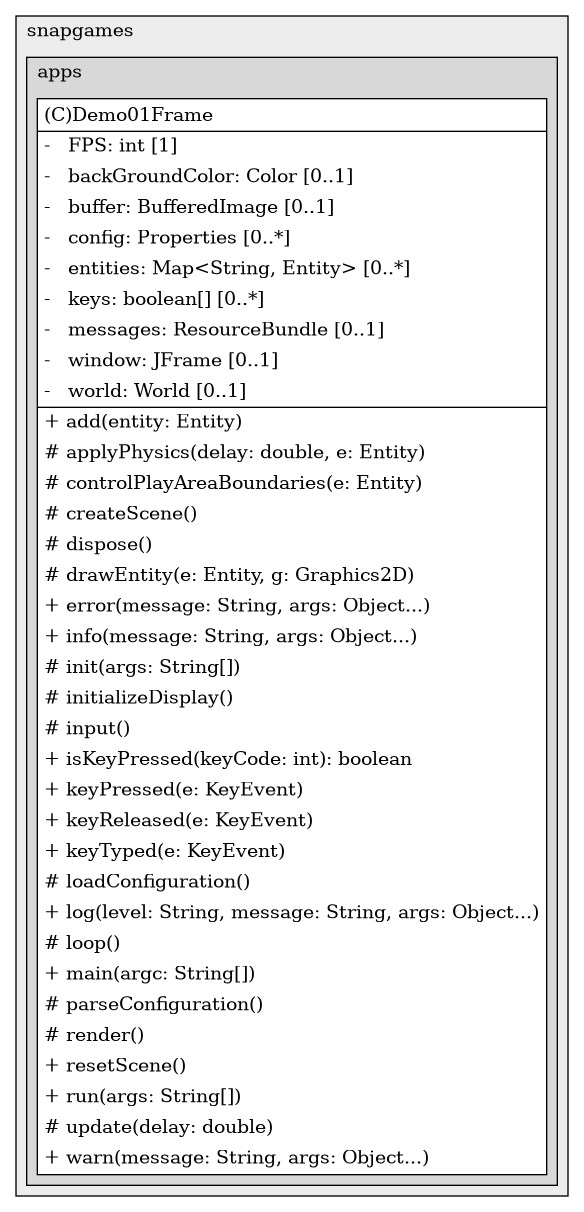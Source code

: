 @startuml

/' diagram meta data start
config=StructureConfiguration;
{
  "projectClassification": {
    "searchMode": "OpenProject", // OpenProject, AllProjects
    "includedProjects": "",
    "pathEndKeywords": "*.impl",
    "isClientPath": "",
    "isClientName": "",
    "isTestPath": "",
    "isTestName": "",
    "isMappingPath": "",
    "isMappingName": "",
    "isDataAccessPath": "",
    "isDataAccessName": "",
    "isDataStructurePath": "",
    "isDataStructureName": "",
    "isInterfaceStructuresPath": "",
    "isInterfaceStructuresName": "",
    "isEntryPointPath": "",
    "isEntryPointName": "",
    "treatFinalFieldsAsMandatory": false
  },
  "graphRestriction": {
    "classPackageExcludeFilter": "",
    "classPackageIncludeFilter": "com.snapgames.apps",
    "classNameExcludeFilter": "",
    "classNameIncludeFilter": "",
    "methodNameExcludeFilter": "",
    "methodNameIncludeFilter": "",
    "removeByInheritance": "", // inheritance/annotation based filtering is done in a second step
    "removeByAnnotation": "",
    "removeByClassPackage": "", // cleanup the graph after inheritance/annotation based filtering is done
    "removeByClassName": "",
    "cutMappings": false,
    "cutEnum": true,
    "cutTests": true,
    "cutClient": true,
    "cutDataAccess": true,
    "cutInterfaceStructures": true,
    "cutDataStructures": true,
    "cutGetterAndSetter": true,
    "cutConstructors": true
  },
  "graphTraversal": {
    "forwardDepth": 3,
    "backwardDepth": 3,
    "classPackageExcludeFilter": "",
    "classPackageIncludeFilter": "",
    "classNameExcludeFilter": "",
    "classNameIncludeFilter": "",
    "methodNameExcludeFilter": "",
    "methodNameIncludeFilter": "",
    "hideMappings": false,
    "hideDataStructures": false,
    "hidePrivateMethods": true,
    "hideInterfaceCalls": true, // indirection: implementation -> interface (is hidden) -> implementation
    "onlyShowApplicationEntryPoints": false, // root node is included
    "useMethodCallsForStructureDiagram": "ForwardOnly" // ForwardOnly, BothDirections, No
  },
  "details": {
    "aggregation": "GroupByClass", // ByClass, GroupByClass, None
    "showClassGenericTypes": true,
    "showMethods": true,
    "showMethodParameterNames": true,
    "showMethodParameterTypes": true,
    "showMethodReturnType": true,
    "showPackageLevels": 2,
    "showDetailedClassStructure": true
  },
  "rootClass": "com.snapgames.apps.Demo01Frame",
  "extensionCallbackMethod": "" // qualified.class.name#methodName - signature: public static String method(String)
}
diagram meta data end '/



digraph g {
    rankdir="TB"
    splines=polyline
    

'nodes 
subgraph cluster_229871927 { 
   	label=snapgames
	labeljust=l
	fillcolor="#ececec"
	style=filled
   
   subgraph cluster_1500486857 { 
   	label=apps
	labeljust=l
	fillcolor="#d8d8d8"
	style=filled
   
   Demo01Frame2012618538[
	label=<<TABLE BORDER="1" CELLBORDER="0" CELLPADDING="4" CELLSPACING="0">
<TR><TD ALIGN="LEFT" >(C)Demo01Frame</TD></TR>
<HR/>
<TR><TD ALIGN="LEFT" >-   FPS: int [1]</TD></TR>
<TR><TD ALIGN="LEFT" >-   backGroundColor: Color [0..1]</TD></TR>
<TR><TD ALIGN="LEFT" >-   buffer: BufferedImage [0..1]</TD></TR>
<TR><TD ALIGN="LEFT" >-   config: Properties [0..*]</TD></TR>
<TR><TD ALIGN="LEFT" >-   entities: Map&lt;String, Entity&gt; [0..*]</TD></TR>
<TR><TD ALIGN="LEFT" >-   keys: boolean[] [0..*]</TD></TR>
<TR><TD ALIGN="LEFT" >-   messages: ResourceBundle [0..1]</TD></TR>
<TR><TD ALIGN="LEFT" >-   window: JFrame [0..1]</TD></TR>
<TR><TD ALIGN="LEFT" >-   world: World [0..1]</TD></TR>
<HR/>
<TR><TD ALIGN="LEFT" >+ add(entity: Entity)</TD></TR>
<TR><TD ALIGN="LEFT" ># applyPhysics(delay: double, e: Entity)</TD></TR>
<TR><TD ALIGN="LEFT" ># controlPlayAreaBoundaries(e: Entity)</TD></TR>
<TR><TD ALIGN="LEFT" ># createScene()</TD></TR>
<TR><TD ALIGN="LEFT" ># dispose()</TD></TR>
<TR><TD ALIGN="LEFT" ># drawEntity(e: Entity, g: Graphics2D)</TD></TR>
<TR><TD ALIGN="LEFT" >+ error(message: String, args: Object...)</TD></TR>
<TR><TD ALIGN="LEFT" >+ info(message: String, args: Object...)</TD></TR>
<TR><TD ALIGN="LEFT" ># init(args: String[])</TD></TR>
<TR><TD ALIGN="LEFT" ># initializeDisplay()</TD></TR>
<TR><TD ALIGN="LEFT" ># input()</TD></TR>
<TR><TD ALIGN="LEFT" >+ isKeyPressed(keyCode: int): boolean</TD></TR>
<TR><TD ALIGN="LEFT" >+ keyPressed(e: KeyEvent)</TD></TR>
<TR><TD ALIGN="LEFT" >+ keyReleased(e: KeyEvent)</TD></TR>
<TR><TD ALIGN="LEFT" >+ keyTyped(e: KeyEvent)</TD></TR>
<TR><TD ALIGN="LEFT" ># loadConfiguration()</TD></TR>
<TR><TD ALIGN="LEFT" >+ log(level: String, message: String, args: Object...)</TD></TR>
<TR><TD ALIGN="LEFT" ># loop()</TD></TR>
<TR><TD ALIGN="LEFT" >+ main(argc: String[])</TD></TR>
<TR><TD ALIGN="LEFT" ># parseConfiguration()</TD></TR>
<TR><TD ALIGN="LEFT" ># render()</TD></TR>
<TR><TD ALIGN="LEFT" >+ resetScene()</TD></TR>
<TR><TD ALIGN="LEFT" >+ run(args: String[])</TD></TR>
<TR><TD ALIGN="LEFT" ># update(delay: double)</TD></TR>
<TR><TD ALIGN="LEFT" >+ warn(message: String, args: Object...)</TD></TR>
</TABLE>>
	style=filled
	margin=0
	shape=plaintext
	fillcolor="#FFFFFF"
];
} 
} 

'edges    

    
}
@enduml